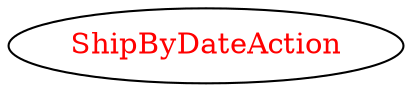 digraph dependencyGraph {
 concentrate=true;
 ranksep="2.0";
 rankdir="LR"; 
 splines="ortho";
"ShipByDateAction" [fontcolor="red"];
}